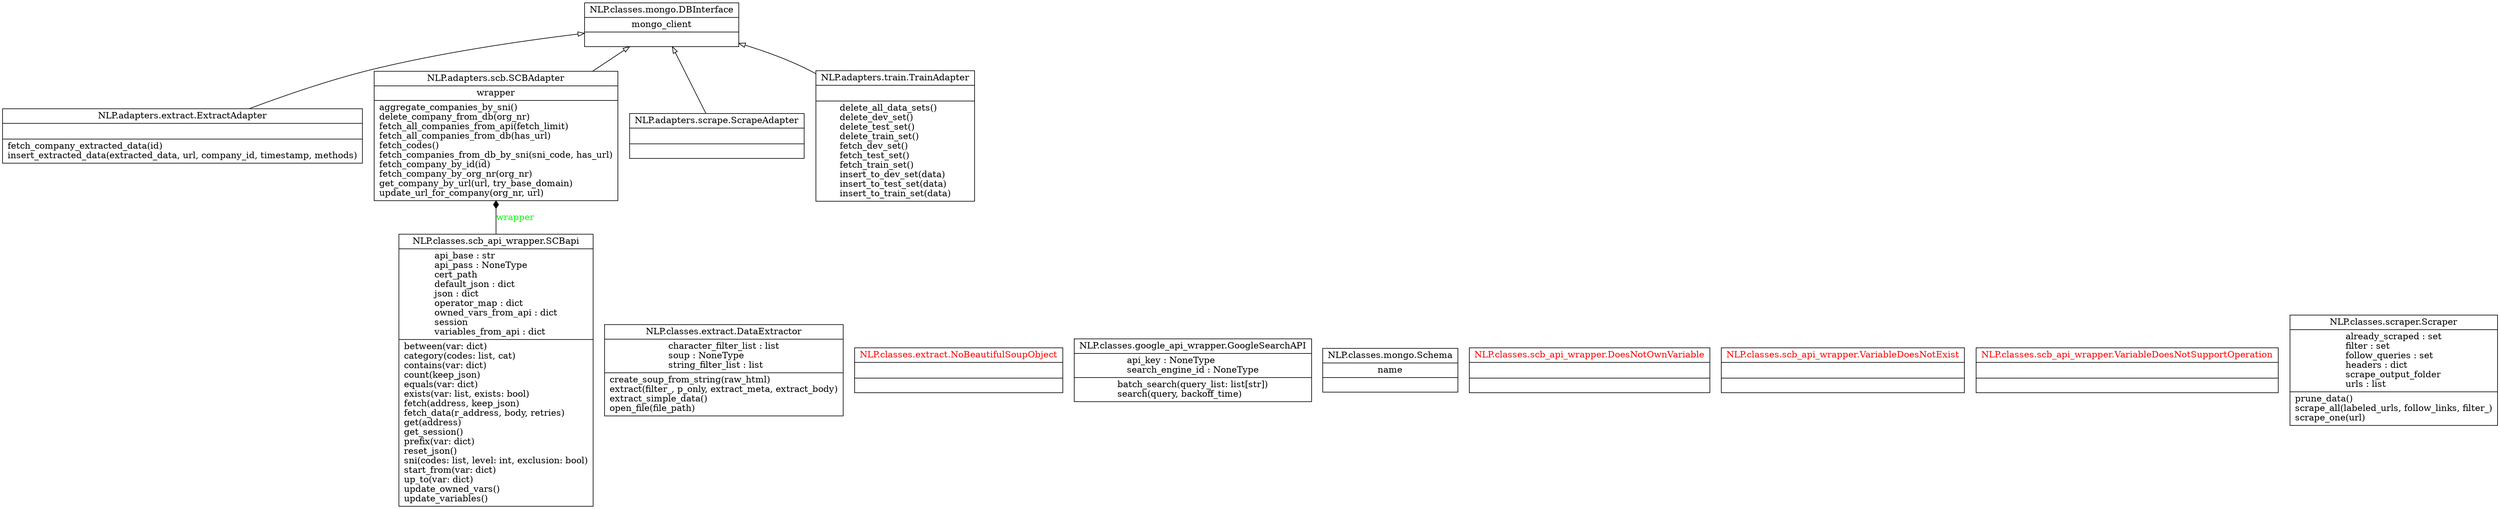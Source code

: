 digraph "classes_CRVCIOIS" {
rankdir=BT
charset="utf-8"
"NLP.adapters.extract.ExtractAdapter" [color="black", fontcolor="black", label=<{NLP.adapters.extract.ExtractAdapter|<br ALIGN="LEFT"/>|fetch_company_extracted_data(id)<br ALIGN="LEFT"/>insert_extracted_data(extracted_data, url, company_id, timestamp, methods)<br ALIGN="LEFT"/>}>, shape="record", style="solid"];
"NLP.adapters.scb.SCBAdapter" [color="black", fontcolor="black", label=<{NLP.adapters.scb.SCBAdapter|wrapper<br ALIGN="LEFT"/>|aggregate_companies_by_sni()<br ALIGN="LEFT"/>delete_company_from_db(org_nr)<br ALIGN="LEFT"/>fetch_all_companies_from_api(fetch_limit)<br ALIGN="LEFT"/>fetch_all_companies_from_db(has_url)<br ALIGN="LEFT"/>fetch_codes()<br ALIGN="LEFT"/>fetch_companies_from_db_by_sni(sni_code, has_url)<br ALIGN="LEFT"/>fetch_company_by_id(id)<br ALIGN="LEFT"/>fetch_company_by_org_nr(org_nr)<br ALIGN="LEFT"/>get_company_by_url(url, try_base_domain)<br ALIGN="LEFT"/>update_url_for_company(org_nr, url)<br ALIGN="LEFT"/>}>, shape="record", style="solid"];
"NLP.adapters.scrape.ScrapeAdapter" [color="black", fontcolor="black", label=<{NLP.adapters.scrape.ScrapeAdapter|<br ALIGN="LEFT"/>|}>, shape="record", style="solid"];
"NLP.adapters.train.TrainAdapter" [color="black", fontcolor="black", label=<{NLP.adapters.train.TrainAdapter|<br ALIGN="LEFT"/>|delete_all_data_sets()<br ALIGN="LEFT"/>delete_dev_set()<br ALIGN="LEFT"/>delete_test_set()<br ALIGN="LEFT"/>delete_train_set()<br ALIGN="LEFT"/>fetch_dev_set()<br ALIGN="LEFT"/>fetch_test_set()<br ALIGN="LEFT"/>fetch_train_set()<br ALIGN="LEFT"/>insert_to_dev_set(data)<br ALIGN="LEFT"/>insert_to_test_set(data)<br ALIGN="LEFT"/>insert_to_train_set(data)<br ALIGN="LEFT"/>}>, shape="record", style="solid"];
"NLP.classes.extract.DataExtractor" [color="black", fontcolor="black", label=<{NLP.classes.extract.DataExtractor|character_filter_list : list<br ALIGN="LEFT"/>soup : NoneType<br ALIGN="LEFT"/>string_filter_list : list<br ALIGN="LEFT"/>|create_soup_from_string(raw_html)<br ALIGN="LEFT"/>extract(filter_, p_only, extract_meta, extract_body)<br ALIGN="LEFT"/>extract_simple_data()<br ALIGN="LEFT"/>open_file(file_path)<br ALIGN="LEFT"/>}>, shape="record", style="solid"];
"NLP.classes.extract.NoBeautifulSoupObject" [color="black", fontcolor="red", label=<{NLP.classes.extract.NoBeautifulSoupObject|<br ALIGN="LEFT"/>|}>, shape="record", style="solid"];
"NLP.classes.google_api_wrapper.GoogleSearchAPI" [color="black", fontcolor="black", label=<{NLP.classes.google_api_wrapper.GoogleSearchAPI|api_key : NoneType<br ALIGN="LEFT"/>search_engine_id : NoneType<br ALIGN="LEFT"/>|batch_search(query_list: list[str])<br ALIGN="LEFT"/>search(query, backoff_time)<br ALIGN="LEFT"/>}>, shape="record", style="solid"];
"NLP.classes.mongo.DBInterface" [color="black", fontcolor="black", label=<{NLP.classes.mongo.DBInterface|mongo_client<br ALIGN="LEFT"/>|}>, shape="record", style="solid"];
"NLP.classes.mongo.Schema" [color="black", fontcolor="black", label=<{NLP.classes.mongo.Schema|name<br ALIGN="LEFT"/>|}>, shape="record", style="solid"];
"NLP.classes.scb_api_wrapper.DoesNotOwnVariable" [color="black", fontcolor="red", label=<{NLP.classes.scb_api_wrapper.DoesNotOwnVariable|<br ALIGN="LEFT"/>|}>, shape="record", style="solid"];
"NLP.classes.scb_api_wrapper.SCBapi" [color="black", fontcolor="black", label=<{NLP.classes.scb_api_wrapper.SCBapi|api_base : str<br ALIGN="LEFT"/>api_pass : NoneType<br ALIGN="LEFT"/>cert_path<br ALIGN="LEFT"/>default_json : dict<br ALIGN="LEFT"/>json : dict<br ALIGN="LEFT"/>operator_map : dict<br ALIGN="LEFT"/>owned_vars_from_api : dict<br ALIGN="LEFT"/>session<br ALIGN="LEFT"/>variables_from_api : dict<br ALIGN="LEFT"/>|between(var: dict)<br ALIGN="LEFT"/>category(codes: list, cat)<br ALIGN="LEFT"/>contains(var: dict)<br ALIGN="LEFT"/>count(keep_json)<br ALIGN="LEFT"/>equals(var: dict)<br ALIGN="LEFT"/>exists(var: list, exists: bool)<br ALIGN="LEFT"/>fetch(address, keep_json)<br ALIGN="LEFT"/>fetch_data(r_address, body, retries)<br ALIGN="LEFT"/>get(address)<br ALIGN="LEFT"/>get_session()<br ALIGN="LEFT"/>prefix(var: dict)<br ALIGN="LEFT"/>reset_json()<br ALIGN="LEFT"/>sni(codes: list, level: int, exclusion: bool)<br ALIGN="LEFT"/>start_from(var: dict)<br ALIGN="LEFT"/>up_to(var: dict)<br ALIGN="LEFT"/>update_owned_vars()<br ALIGN="LEFT"/>update_variables()<br ALIGN="LEFT"/>}>, shape="record", style="solid"];
"NLP.classes.scb_api_wrapper.VariableDoesNotExist" [color="black", fontcolor="red", label=<{NLP.classes.scb_api_wrapper.VariableDoesNotExist|<br ALIGN="LEFT"/>|}>, shape="record", style="solid"];
"NLP.classes.scb_api_wrapper.VariableDoesNotSupportOperation" [color="black", fontcolor="red", label=<{NLP.classes.scb_api_wrapper.VariableDoesNotSupportOperation|<br ALIGN="LEFT"/>|}>, shape="record", style="solid"];
"NLP.classes.scraper.Scraper" [color="black", fontcolor="black", label=<{NLP.classes.scraper.Scraper|already_scraped : set<br ALIGN="LEFT"/>filter : set<br ALIGN="LEFT"/>follow_queries : set<br ALIGN="LEFT"/>headers : dict<br ALIGN="LEFT"/>scrape_output_folder<br ALIGN="LEFT"/>urls : list<br ALIGN="LEFT"/>|prune_data()<br ALIGN="LEFT"/>scrape_all(labeled_urls, follow_links, filter_)<br ALIGN="LEFT"/>scrape_one(url)<br ALIGN="LEFT"/>}>, shape="record", style="solid"];
"NLP.adapters.extract.ExtractAdapter" -> "NLP.classes.mongo.DBInterface" [arrowhead="empty", arrowtail="none"];
"NLP.adapters.scb.SCBAdapter" -> "NLP.classes.mongo.DBInterface" [arrowhead="empty", arrowtail="none"];
"NLP.adapters.scrape.ScrapeAdapter" -> "NLP.classes.mongo.DBInterface" [arrowhead="empty", arrowtail="none"];
"NLP.adapters.train.TrainAdapter" -> "NLP.classes.mongo.DBInterface" [arrowhead="empty", arrowtail="none"];
"NLP.classes.scb_api_wrapper.SCBapi" -> "NLP.adapters.scb.SCBAdapter" [arrowhead="diamond", arrowtail="none", fontcolor="green", label="wrapper", style="solid"];
}
